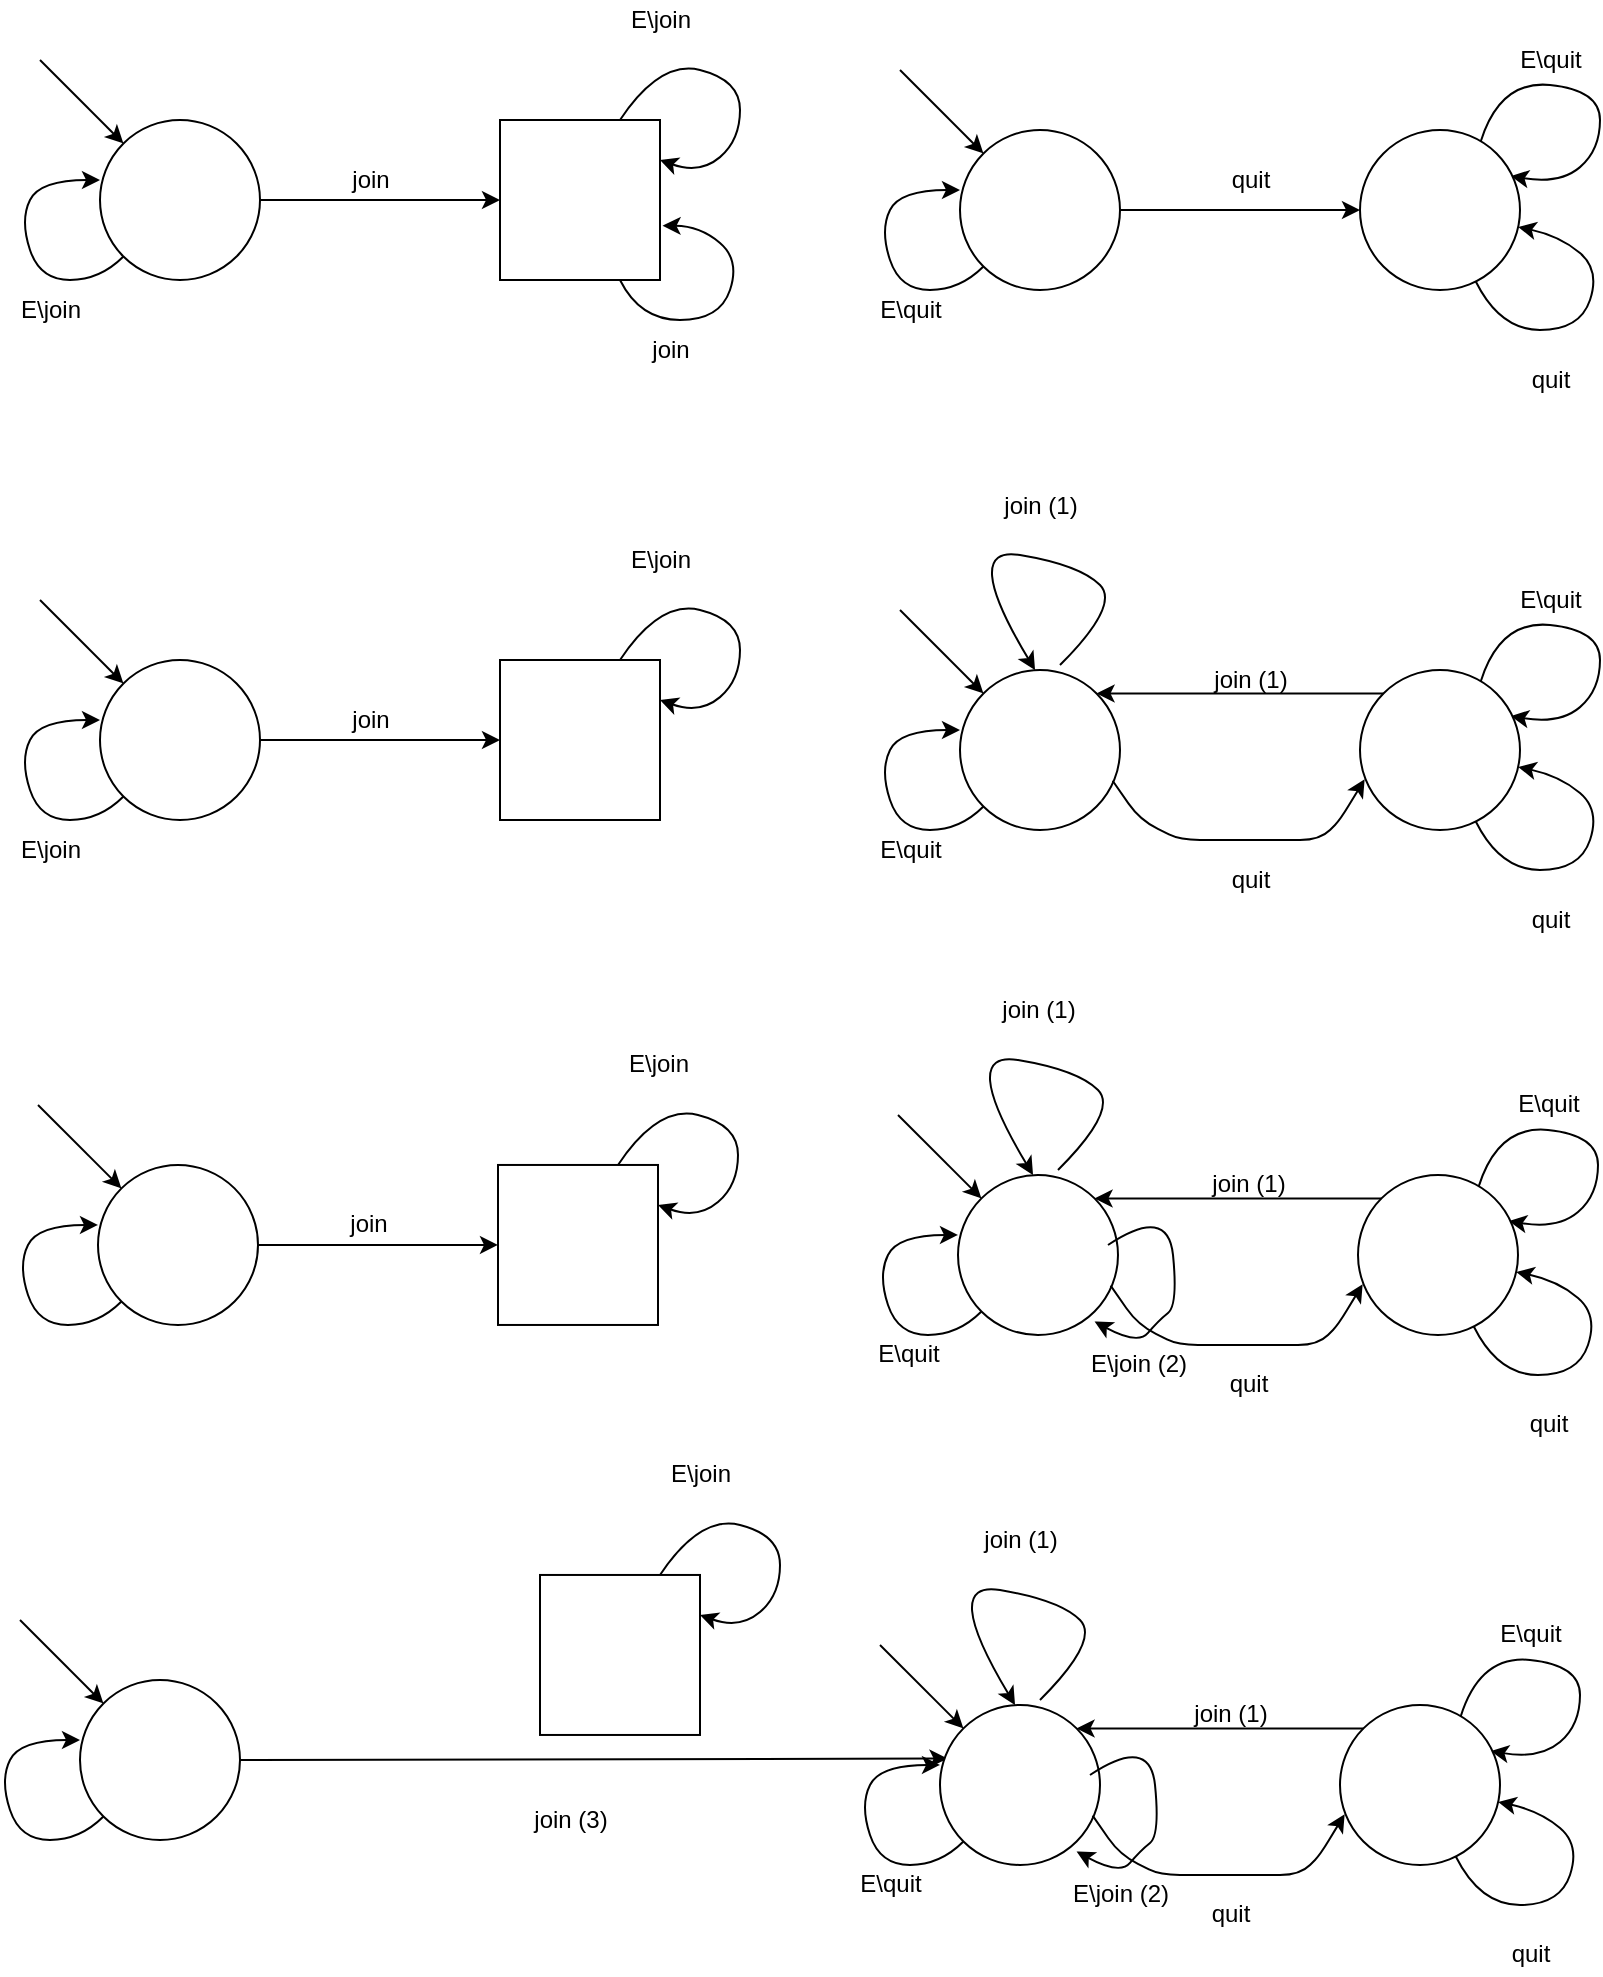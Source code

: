 <mxfile version="14.5.3" type="github">
  <diagram id="Ow7XXK1PikN14GVvSEU8" name="Page-1">
    <mxGraphModel dx="1350" dy="804" grid="1" gridSize="10" guides="1" tooltips="1" connect="1" arrows="1" fold="1" page="1" pageScale="1" pageWidth="827" pageHeight="1169" math="0" shadow="0">
      <root>
        <mxCell id="0" />
        <mxCell id="1" parent="0" />
        <mxCell id="oyKfMeNTfIV8HZ3sEzMM-3" value="" style="curved=1;endArrow=classic;html=1;entryX=0;entryY=0.375;entryDx=0;entryDy=0;exitX=0;exitY=1;exitDx=0;exitDy=0;entryPerimeter=0;" edge="1" parent="1" source="oyKfMeNTfIV8HZ3sEzMM-4" target="oyKfMeNTfIV8HZ3sEzMM-4">
          <mxGeometry width="50" height="50" relative="1" as="geometry">
            <mxPoint x="140" y="430" as="sourcePoint" />
            <mxPoint x="190" y="380" as="targetPoint" />
            <Array as="points">
              <mxPoint x="60" y="230" />
              <mxPoint x="30" y="230" />
              <mxPoint x="20" y="200" />
              <mxPoint x="30" y="180" />
            </Array>
          </mxGeometry>
        </mxCell>
        <mxCell id="oyKfMeNTfIV8HZ3sEzMM-4" value="" style="ellipse;whiteSpace=wrap;html=1;aspect=fixed;" vertex="1" parent="1">
          <mxGeometry x="60" y="150" width="80" height="80" as="geometry" />
        </mxCell>
        <mxCell id="oyKfMeNTfIV8HZ3sEzMM-6" value="" style="endArrow=classic;html=1;entryX=0;entryY=0;entryDx=0;entryDy=0;" edge="1" parent="1" target="oyKfMeNTfIV8HZ3sEzMM-4">
          <mxGeometry width="50" height="50" relative="1" as="geometry">
            <mxPoint x="30" y="120" as="sourcePoint" />
            <mxPoint x="20" y="170" as="targetPoint" />
          </mxGeometry>
        </mxCell>
        <mxCell id="oyKfMeNTfIV8HZ3sEzMM-7" value="" style="whiteSpace=wrap;html=1;aspect=fixed;" vertex="1" parent="1">
          <mxGeometry x="260" y="150" width="80" height="80" as="geometry" />
        </mxCell>
        <mxCell id="oyKfMeNTfIV8HZ3sEzMM-8" value="" style="endArrow=classic;html=1;entryX=0;entryY=0.5;entryDx=0;entryDy=0;exitX=1;exitY=0.5;exitDx=0;exitDy=0;" edge="1" parent="1" source="oyKfMeNTfIV8HZ3sEzMM-4" target="oyKfMeNTfIV8HZ3sEzMM-7">
          <mxGeometry width="50" height="50" relative="1" as="geometry">
            <mxPoint x="520" y="190" as="sourcePoint" />
            <mxPoint x="570" y="140" as="targetPoint" />
          </mxGeometry>
        </mxCell>
        <mxCell id="oyKfMeNTfIV8HZ3sEzMM-10" value="" style="curved=1;endArrow=classic;html=1;exitX=0.75;exitY=1;exitDx=0;exitDy=0;entryX=1.016;entryY=0.661;entryDx=0;entryDy=0;entryPerimeter=0;" edge="1" parent="1" source="oyKfMeNTfIV8HZ3sEzMM-7" target="oyKfMeNTfIV8HZ3sEzMM-7">
          <mxGeometry width="50" height="50" relative="1" as="geometry">
            <mxPoint x="350" y="250" as="sourcePoint" />
            <mxPoint x="400" y="200" as="targetPoint" />
            <Array as="points">
              <mxPoint x="330" y="250" />
              <mxPoint x="370" y="250" />
              <mxPoint x="380" y="220" />
              <mxPoint x="360" y="203" />
            </Array>
          </mxGeometry>
        </mxCell>
        <mxCell id="oyKfMeNTfIV8HZ3sEzMM-11" value="" style="curved=1;endArrow=classic;html=1;exitX=0.75;exitY=0;exitDx=0;exitDy=0;entryX=1;entryY=0.25;entryDx=0;entryDy=0;" edge="1" parent="1" source="oyKfMeNTfIV8HZ3sEzMM-7" target="oyKfMeNTfIV8HZ3sEzMM-7">
          <mxGeometry width="50" height="50" relative="1" as="geometry">
            <mxPoint x="371.28" y="130.0" as="sourcePoint" />
            <mxPoint x="350" y="157.12" as="targetPoint" />
            <Array as="points">
              <mxPoint x="340" y="120" />
              <mxPoint x="380" y="130" />
              <mxPoint x="380" y="160" />
              <mxPoint x="360" y="177.12" />
            </Array>
          </mxGeometry>
        </mxCell>
        <mxCell id="oyKfMeNTfIV8HZ3sEzMM-12" value="" style="curved=1;endArrow=classic;html=1;entryX=0;entryY=0.375;entryDx=0;entryDy=0;exitX=0;exitY=1;exitDx=0;exitDy=0;entryPerimeter=0;" edge="1" parent="1" source="oyKfMeNTfIV8HZ3sEzMM-13" target="oyKfMeNTfIV8HZ3sEzMM-13">
          <mxGeometry width="50" height="50" relative="1" as="geometry">
            <mxPoint x="570" y="435" as="sourcePoint" />
            <mxPoint x="620" y="385" as="targetPoint" />
            <Array as="points">
              <mxPoint x="490" y="235" />
              <mxPoint x="460" y="235" />
              <mxPoint x="450" y="205" />
              <mxPoint x="460" y="185" />
            </Array>
          </mxGeometry>
        </mxCell>
        <mxCell id="oyKfMeNTfIV8HZ3sEzMM-13" value="" style="ellipse;whiteSpace=wrap;html=1;aspect=fixed;" vertex="1" parent="1">
          <mxGeometry x="490" y="155" width="80" height="80" as="geometry" />
        </mxCell>
        <mxCell id="oyKfMeNTfIV8HZ3sEzMM-14" value="" style="endArrow=classic;html=1;entryX=0;entryY=0;entryDx=0;entryDy=0;" edge="1" parent="1" target="oyKfMeNTfIV8HZ3sEzMM-13">
          <mxGeometry width="50" height="50" relative="1" as="geometry">
            <mxPoint x="460" y="125" as="sourcePoint" />
            <mxPoint x="450" y="175" as="targetPoint" />
          </mxGeometry>
        </mxCell>
        <mxCell id="oyKfMeNTfIV8HZ3sEzMM-16" value="" style="endArrow=classic;html=1;entryX=0;entryY=0.5;entryDx=0;entryDy=0;exitX=1;exitY=0.5;exitDx=0;exitDy=0;" edge="1" parent="1" source="oyKfMeNTfIV8HZ3sEzMM-13">
          <mxGeometry width="50" height="50" relative="1" as="geometry">
            <mxPoint x="950" y="195" as="sourcePoint" />
            <mxPoint x="690" y="195" as="targetPoint" />
          </mxGeometry>
        </mxCell>
        <mxCell id="oyKfMeNTfIV8HZ3sEzMM-17" value="" style="curved=1;endArrow=classic;html=1;" edge="1" parent="1" source="oyKfMeNTfIV8HZ3sEzMM-19" target="oyKfMeNTfIV8HZ3sEzMM-19">
          <mxGeometry width="50" height="50" relative="1" as="geometry">
            <mxPoint x="750" y="235" as="sourcePoint" />
            <mxPoint x="771.28" y="207.88" as="targetPoint" />
            <Array as="points">
              <mxPoint x="760" y="255" />
              <mxPoint x="800" y="255" />
              <mxPoint x="810" y="225" />
              <mxPoint x="790" y="208" />
            </Array>
          </mxGeometry>
        </mxCell>
        <mxCell id="oyKfMeNTfIV8HZ3sEzMM-18" value="" style="curved=1;endArrow=classic;html=1;exitX=0.754;exitY=0.073;exitDx=0;exitDy=0;entryX=0.942;entryY=0.288;entryDx=0;entryDy=0;entryPerimeter=0;exitPerimeter=0;" edge="1" parent="1" source="oyKfMeNTfIV8HZ3sEzMM-19" target="oyKfMeNTfIV8HZ3sEzMM-19">
          <mxGeometry width="50" height="50" relative="1" as="geometry">
            <mxPoint x="750" y="155" as="sourcePoint" />
            <mxPoint x="770" y="175" as="targetPoint" />
            <Array as="points">
              <mxPoint x="760" y="130" />
              <mxPoint x="810" y="135" />
              <mxPoint x="810" y="165" />
              <mxPoint x="790" y="182.12" />
            </Array>
          </mxGeometry>
        </mxCell>
        <mxCell id="oyKfMeNTfIV8HZ3sEzMM-19" value="" style="ellipse;whiteSpace=wrap;html=1;aspect=fixed;" vertex="1" parent="1">
          <mxGeometry x="690" y="155" width="80" height="80" as="geometry" />
        </mxCell>
        <mxCell id="oyKfMeNTfIV8HZ3sEzMM-25" value="" style="curved=1;endArrow=classic;html=1;entryX=0.344;entryY=0.031;entryDx=0;entryDy=0;entryPerimeter=0;exitX=0.5;exitY=0;exitDx=0;exitDy=0;" edge="1" parent="1">
          <mxGeometry width="50" height="50" relative="1" as="geometry">
            <mxPoint x="540" y="422.52" as="sourcePoint" />
            <mxPoint x="527.52" y="425" as="targetPoint" />
            <Array as="points">
              <mxPoint x="570" y="392.52" />
              <mxPoint x="550" y="372.52" />
              <mxPoint x="490" y="362.52" />
            </Array>
          </mxGeometry>
        </mxCell>
        <mxCell id="oyKfMeNTfIV8HZ3sEzMM-35" value="E\join" style="text;html=1;align=center;verticalAlign=middle;resizable=0;points=[];autosize=1;" vertex="1" parent="1">
          <mxGeometry x="10" y="235" width="50" height="20" as="geometry" />
        </mxCell>
        <mxCell id="oyKfMeNTfIV8HZ3sEzMM-36" value="E\join" style="text;html=1;align=center;verticalAlign=middle;resizable=0;points=[];autosize=1;" vertex="1" parent="1">
          <mxGeometry x="315" y="90" width="50" height="20" as="geometry" />
        </mxCell>
        <mxCell id="oyKfMeNTfIV8HZ3sEzMM-37" value="join" style="text;html=1;align=center;verticalAlign=middle;resizable=0;points=[];autosize=1;" vertex="1" parent="1">
          <mxGeometry x="330" y="255" width="30" height="20" as="geometry" />
        </mxCell>
        <mxCell id="oyKfMeNTfIV8HZ3sEzMM-39" value="join" style="text;html=1;align=center;verticalAlign=middle;resizable=0;points=[];autosize=1;" vertex="1" parent="1">
          <mxGeometry x="180" y="170" width="30" height="20" as="geometry" />
        </mxCell>
        <mxCell id="oyKfMeNTfIV8HZ3sEzMM-40" value="E\quit" style="text;html=1;align=center;verticalAlign=middle;resizable=0;points=[];autosize=1;" vertex="1" parent="1">
          <mxGeometry x="440" y="235" width="50" height="20" as="geometry" />
        </mxCell>
        <mxCell id="oyKfMeNTfIV8HZ3sEzMM-41" value="quit" style="text;html=1;align=center;verticalAlign=middle;resizable=0;points=[];autosize=1;" vertex="1" parent="1">
          <mxGeometry x="620" y="170" width="30" height="20" as="geometry" />
        </mxCell>
        <mxCell id="oyKfMeNTfIV8HZ3sEzMM-42" value="quit" style="text;html=1;align=center;verticalAlign=middle;resizable=0;points=[];autosize=1;" vertex="1" parent="1">
          <mxGeometry x="770" y="270" width="30" height="20" as="geometry" />
        </mxCell>
        <mxCell id="oyKfMeNTfIV8HZ3sEzMM-43" value="E\quit" style="text;html=1;align=center;verticalAlign=middle;resizable=0;points=[];autosize=1;" vertex="1" parent="1">
          <mxGeometry x="760" y="110" width="50" height="20" as="geometry" />
        </mxCell>
        <mxCell id="oyKfMeNTfIV8HZ3sEzMM-46" value="join (1)" style="text;html=1;align=center;verticalAlign=middle;resizable=0;points=[];autosize=1;" vertex="1" parent="1">
          <mxGeometry x="505" y="332.52" width="50" height="20" as="geometry" />
        </mxCell>
        <mxCell id="oyKfMeNTfIV8HZ3sEzMM-58" value="" style="curved=1;endArrow=classic;html=1;entryX=0;entryY=0.375;entryDx=0;entryDy=0;exitX=0;exitY=1;exitDx=0;exitDy=0;entryPerimeter=0;" edge="1" parent="1" source="oyKfMeNTfIV8HZ3sEzMM-59" target="oyKfMeNTfIV8HZ3sEzMM-59">
          <mxGeometry width="50" height="50" relative="1" as="geometry">
            <mxPoint x="140" y="700" as="sourcePoint" />
            <mxPoint x="190" y="650" as="targetPoint" />
            <Array as="points">
              <mxPoint x="60" y="500" />
              <mxPoint x="30" y="500" />
              <mxPoint x="20" y="470" />
              <mxPoint x="30" y="450" />
            </Array>
          </mxGeometry>
        </mxCell>
        <mxCell id="oyKfMeNTfIV8HZ3sEzMM-59" value="" style="ellipse;whiteSpace=wrap;html=1;aspect=fixed;" vertex="1" parent="1">
          <mxGeometry x="60" y="420" width="80" height="80" as="geometry" />
        </mxCell>
        <mxCell id="oyKfMeNTfIV8HZ3sEzMM-60" value="" style="endArrow=classic;html=1;entryX=0;entryY=0;entryDx=0;entryDy=0;" edge="1" parent="1" target="oyKfMeNTfIV8HZ3sEzMM-59">
          <mxGeometry width="50" height="50" relative="1" as="geometry">
            <mxPoint x="30" y="390" as="sourcePoint" />
            <mxPoint x="20" y="440" as="targetPoint" />
          </mxGeometry>
        </mxCell>
        <mxCell id="oyKfMeNTfIV8HZ3sEzMM-61" value="" style="whiteSpace=wrap;html=1;aspect=fixed;" vertex="1" parent="1">
          <mxGeometry x="260" y="420" width="80" height="80" as="geometry" />
        </mxCell>
        <mxCell id="oyKfMeNTfIV8HZ3sEzMM-62" value="" style="endArrow=classic;html=1;entryX=0;entryY=0.5;entryDx=0;entryDy=0;exitX=1;exitY=0.5;exitDx=0;exitDy=0;" edge="1" parent="1" source="oyKfMeNTfIV8HZ3sEzMM-59" target="oyKfMeNTfIV8HZ3sEzMM-61">
          <mxGeometry width="50" height="50" relative="1" as="geometry">
            <mxPoint x="520" y="460" as="sourcePoint" />
            <mxPoint x="570" y="410" as="targetPoint" />
          </mxGeometry>
        </mxCell>
        <mxCell id="oyKfMeNTfIV8HZ3sEzMM-64" value="" style="curved=1;endArrow=classic;html=1;exitX=0.75;exitY=0;exitDx=0;exitDy=0;entryX=1;entryY=0.25;entryDx=0;entryDy=0;" edge="1" parent="1" source="oyKfMeNTfIV8HZ3sEzMM-61" target="oyKfMeNTfIV8HZ3sEzMM-61">
          <mxGeometry width="50" height="50" relative="1" as="geometry">
            <mxPoint x="371.28" y="400.0" as="sourcePoint" />
            <mxPoint x="350" y="427.12" as="targetPoint" />
            <Array as="points">
              <mxPoint x="340" y="390" />
              <mxPoint x="380" y="400" />
              <mxPoint x="380" y="430" />
              <mxPoint x="360" y="447.12" />
            </Array>
          </mxGeometry>
        </mxCell>
        <mxCell id="oyKfMeNTfIV8HZ3sEzMM-65" value="" style="curved=1;endArrow=classic;html=1;entryX=0;entryY=0.375;entryDx=0;entryDy=0;exitX=0;exitY=1;exitDx=0;exitDy=0;entryPerimeter=0;" edge="1" parent="1" source="oyKfMeNTfIV8HZ3sEzMM-66" target="oyKfMeNTfIV8HZ3sEzMM-66">
          <mxGeometry width="50" height="50" relative="1" as="geometry">
            <mxPoint x="570" y="705" as="sourcePoint" />
            <mxPoint x="620" y="655" as="targetPoint" />
            <Array as="points">
              <mxPoint x="490" y="505" />
              <mxPoint x="460" y="505" />
              <mxPoint x="450" y="475" />
              <mxPoint x="460" y="455" />
            </Array>
          </mxGeometry>
        </mxCell>
        <mxCell id="oyKfMeNTfIV8HZ3sEzMM-66" value="" style="ellipse;whiteSpace=wrap;html=1;aspect=fixed;" vertex="1" parent="1">
          <mxGeometry x="490" y="425" width="80" height="80" as="geometry" />
        </mxCell>
        <mxCell id="oyKfMeNTfIV8HZ3sEzMM-67" value="" style="endArrow=classic;html=1;entryX=0;entryY=0;entryDx=0;entryDy=0;" edge="1" parent="1" target="oyKfMeNTfIV8HZ3sEzMM-66">
          <mxGeometry width="50" height="50" relative="1" as="geometry">
            <mxPoint x="460" y="395" as="sourcePoint" />
            <mxPoint x="450" y="445" as="targetPoint" />
          </mxGeometry>
        </mxCell>
        <mxCell id="oyKfMeNTfIV8HZ3sEzMM-68" value="" style="endArrow=classic;html=1;entryX=0.029;entryY=0.683;entryDx=0;entryDy=0;exitX=0.954;exitY=0.692;exitDx=0;exitDy=0;exitPerimeter=0;entryPerimeter=0;" edge="1" parent="1" source="oyKfMeNTfIV8HZ3sEzMM-66" target="oyKfMeNTfIV8HZ3sEzMM-71">
          <mxGeometry width="50" height="50" relative="1" as="geometry">
            <mxPoint x="950" y="465" as="sourcePoint" />
            <mxPoint x="690" y="465" as="targetPoint" />
            <Array as="points">
              <mxPoint x="580" y="500" />
              <mxPoint x="600" y="510" />
              <mxPoint x="670" y="510" />
              <mxPoint x="680" y="500" />
            </Array>
          </mxGeometry>
        </mxCell>
        <mxCell id="oyKfMeNTfIV8HZ3sEzMM-69" value="" style="curved=1;endArrow=classic;html=1;" edge="1" parent="1" source="oyKfMeNTfIV8HZ3sEzMM-71" target="oyKfMeNTfIV8HZ3sEzMM-71">
          <mxGeometry width="50" height="50" relative="1" as="geometry">
            <mxPoint x="750" y="505" as="sourcePoint" />
            <mxPoint x="771.28" y="477.88" as="targetPoint" />
            <Array as="points">
              <mxPoint x="760" y="525" />
              <mxPoint x="800" y="525" />
              <mxPoint x="810" y="495" />
              <mxPoint x="790" y="478" />
            </Array>
          </mxGeometry>
        </mxCell>
        <mxCell id="oyKfMeNTfIV8HZ3sEzMM-70" value="" style="curved=1;endArrow=classic;html=1;exitX=0.754;exitY=0.073;exitDx=0;exitDy=0;entryX=0.942;entryY=0.288;entryDx=0;entryDy=0;entryPerimeter=0;exitPerimeter=0;" edge="1" parent="1" source="oyKfMeNTfIV8HZ3sEzMM-71" target="oyKfMeNTfIV8HZ3sEzMM-71">
          <mxGeometry width="50" height="50" relative="1" as="geometry">
            <mxPoint x="750" y="425" as="sourcePoint" />
            <mxPoint x="770" y="445" as="targetPoint" />
            <Array as="points">
              <mxPoint x="760" y="400" />
              <mxPoint x="810" y="405" />
              <mxPoint x="810" y="435" />
              <mxPoint x="790" y="452.12" />
            </Array>
          </mxGeometry>
        </mxCell>
        <mxCell id="oyKfMeNTfIV8HZ3sEzMM-71" value="" style="ellipse;whiteSpace=wrap;html=1;aspect=fixed;" vertex="1" parent="1">
          <mxGeometry x="690" y="425" width="80" height="80" as="geometry" />
        </mxCell>
        <mxCell id="oyKfMeNTfIV8HZ3sEzMM-72" value="E\join" style="text;html=1;align=center;verticalAlign=middle;resizable=0;points=[];autosize=1;" vertex="1" parent="1">
          <mxGeometry x="10" y="505" width="50" height="20" as="geometry" />
        </mxCell>
        <mxCell id="oyKfMeNTfIV8HZ3sEzMM-73" value="E\join" style="text;html=1;align=center;verticalAlign=middle;resizable=0;points=[];autosize=1;" vertex="1" parent="1">
          <mxGeometry x="315" y="360" width="50" height="20" as="geometry" />
        </mxCell>
        <mxCell id="oyKfMeNTfIV8HZ3sEzMM-75" value="join" style="text;html=1;align=center;verticalAlign=middle;resizable=0;points=[];autosize=1;" vertex="1" parent="1">
          <mxGeometry x="180" y="440" width="30" height="20" as="geometry" />
        </mxCell>
        <mxCell id="oyKfMeNTfIV8HZ3sEzMM-76" value="E\quit" style="text;html=1;align=center;verticalAlign=middle;resizable=0;points=[];autosize=1;" vertex="1" parent="1">
          <mxGeometry x="440" y="505" width="50" height="20" as="geometry" />
        </mxCell>
        <mxCell id="oyKfMeNTfIV8HZ3sEzMM-77" value="quit" style="text;html=1;align=center;verticalAlign=middle;resizable=0;points=[];autosize=1;" vertex="1" parent="1">
          <mxGeometry x="620" y="520" width="30" height="20" as="geometry" />
        </mxCell>
        <mxCell id="oyKfMeNTfIV8HZ3sEzMM-78" value="quit" style="text;html=1;align=center;verticalAlign=middle;resizable=0;points=[];autosize=1;" vertex="1" parent="1">
          <mxGeometry x="770" y="540" width="30" height="20" as="geometry" />
        </mxCell>
        <mxCell id="oyKfMeNTfIV8HZ3sEzMM-79" value="E\quit" style="text;html=1;align=center;verticalAlign=middle;resizable=0;points=[];autosize=1;" vertex="1" parent="1">
          <mxGeometry x="760" y="380" width="50" height="20" as="geometry" />
        </mxCell>
        <mxCell id="oyKfMeNTfIV8HZ3sEzMM-80" value="" style="endArrow=classic;html=1;exitX=0;exitY=0;exitDx=0;exitDy=0;entryX=1;entryY=0;entryDx=0;entryDy=0;" edge="1" parent="1" source="oyKfMeNTfIV8HZ3sEzMM-71" target="oyKfMeNTfIV8HZ3sEzMM-66">
          <mxGeometry width="50" height="50" relative="1" as="geometry">
            <mxPoint x="340" y="510" as="sourcePoint" />
            <mxPoint x="390" y="460" as="targetPoint" />
          </mxGeometry>
        </mxCell>
        <mxCell id="oyKfMeNTfIV8HZ3sEzMM-81" value="join (1)" style="text;html=1;align=center;verticalAlign=middle;resizable=0;points=[];autosize=1;" vertex="1" parent="1">
          <mxGeometry x="610" y="420" width="50" height="20" as="geometry" />
        </mxCell>
        <mxCell id="oyKfMeNTfIV8HZ3sEzMM-82" value="" style="curved=1;endArrow=classic;html=1;entryX=0.344;entryY=0.031;entryDx=0;entryDy=0;entryPerimeter=0;exitX=0.5;exitY=0;exitDx=0;exitDy=0;" edge="1" parent="1">
          <mxGeometry width="50" height="50" relative="1" as="geometry">
            <mxPoint x="539" y="675" as="sourcePoint" />
            <mxPoint x="526.52" y="677.48" as="targetPoint" />
            <Array as="points">
              <mxPoint x="569" y="645" />
              <mxPoint x="549" y="625" />
              <mxPoint x="489" y="615" />
            </Array>
          </mxGeometry>
        </mxCell>
        <mxCell id="oyKfMeNTfIV8HZ3sEzMM-83" value="join (1)" style="text;html=1;align=center;verticalAlign=middle;resizable=0;points=[];autosize=1;" vertex="1" parent="1">
          <mxGeometry x="504" y="585" width="50" height="20" as="geometry" />
        </mxCell>
        <mxCell id="oyKfMeNTfIV8HZ3sEzMM-84" value="" style="curved=1;endArrow=classic;html=1;entryX=0;entryY=0.375;entryDx=0;entryDy=0;exitX=0;exitY=1;exitDx=0;exitDy=0;entryPerimeter=0;" edge="1" parent="1" source="oyKfMeNTfIV8HZ3sEzMM-85" target="oyKfMeNTfIV8HZ3sEzMM-85">
          <mxGeometry width="50" height="50" relative="1" as="geometry">
            <mxPoint x="139" y="952.48" as="sourcePoint" />
            <mxPoint x="189" y="902.48" as="targetPoint" />
            <Array as="points">
              <mxPoint x="59" y="752.48" />
              <mxPoint x="29" y="752.48" />
              <mxPoint x="19" y="722.48" />
              <mxPoint x="29" y="702.48" />
            </Array>
          </mxGeometry>
        </mxCell>
        <mxCell id="oyKfMeNTfIV8HZ3sEzMM-85" value="" style="ellipse;whiteSpace=wrap;html=1;aspect=fixed;" vertex="1" parent="1">
          <mxGeometry x="59" y="672.48" width="80" height="80" as="geometry" />
        </mxCell>
        <mxCell id="oyKfMeNTfIV8HZ3sEzMM-86" value="" style="endArrow=classic;html=1;entryX=0;entryY=0;entryDx=0;entryDy=0;" edge="1" parent="1" target="oyKfMeNTfIV8HZ3sEzMM-85">
          <mxGeometry width="50" height="50" relative="1" as="geometry">
            <mxPoint x="29" y="642.48" as="sourcePoint" />
            <mxPoint x="19" y="692.48" as="targetPoint" />
          </mxGeometry>
        </mxCell>
        <mxCell id="oyKfMeNTfIV8HZ3sEzMM-87" value="" style="whiteSpace=wrap;html=1;aspect=fixed;" vertex="1" parent="1">
          <mxGeometry x="259" y="672.48" width="80" height="80" as="geometry" />
        </mxCell>
        <mxCell id="oyKfMeNTfIV8HZ3sEzMM-88" value="" style="endArrow=classic;html=1;entryX=0;entryY=0.5;entryDx=0;entryDy=0;exitX=1;exitY=0.5;exitDx=0;exitDy=0;" edge="1" parent="1" source="oyKfMeNTfIV8HZ3sEzMM-85" target="oyKfMeNTfIV8HZ3sEzMM-87">
          <mxGeometry width="50" height="50" relative="1" as="geometry">
            <mxPoint x="519" y="712.48" as="sourcePoint" />
            <mxPoint x="569" y="662.48" as="targetPoint" />
          </mxGeometry>
        </mxCell>
        <mxCell id="oyKfMeNTfIV8HZ3sEzMM-89" value="" style="curved=1;endArrow=classic;html=1;exitX=0.75;exitY=0;exitDx=0;exitDy=0;entryX=1;entryY=0.25;entryDx=0;entryDy=0;" edge="1" parent="1" source="oyKfMeNTfIV8HZ3sEzMM-87" target="oyKfMeNTfIV8HZ3sEzMM-87">
          <mxGeometry width="50" height="50" relative="1" as="geometry">
            <mxPoint x="370.28" y="652.48" as="sourcePoint" />
            <mxPoint x="349" y="679.6" as="targetPoint" />
            <Array as="points">
              <mxPoint x="339" y="642.48" />
              <mxPoint x="379" y="652.48" />
              <mxPoint x="379" y="682.48" />
              <mxPoint x="359" y="699.6" />
            </Array>
          </mxGeometry>
        </mxCell>
        <mxCell id="oyKfMeNTfIV8HZ3sEzMM-90" value="" style="curved=1;endArrow=classic;html=1;entryX=0;entryY=0.375;entryDx=0;entryDy=0;exitX=0;exitY=1;exitDx=0;exitDy=0;entryPerimeter=0;" edge="1" parent="1" source="oyKfMeNTfIV8HZ3sEzMM-91" target="oyKfMeNTfIV8HZ3sEzMM-91">
          <mxGeometry width="50" height="50" relative="1" as="geometry">
            <mxPoint x="569" y="957.48" as="sourcePoint" />
            <mxPoint x="619" y="907.48" as="targetPoint" />
            <Array as="points">
              <mxPoint x="489" y="757.48" />
              <mxPoint x="459" y="757.48" />
              <mxPoint x="449" y="727.48" />
              <mxPoint x="459" y="707.48" />
            </Array>
          </mxGeometry>
        </mxCell>
        <mxCell id="oyKfMeNTfIV8HZ3sEzMM-91" value="" style="ellipse;whiteSpace=wrap;html=1;aspect=fixed;" vertex="1" parent="1">
          <mxGeometry x="489" y="677.48" width="80" height="80" as="geometry" />
        </mxCell>
        <mxCell id="oyKfMeNTfIV8HZ3sEzMM-92" value="" style="endArrow=classic;html=1;entryX=0;entryY=0;entryDx=0;entryDy=0;" edge="1" parent="1" target="oyKfMeNTfIV8HZ3sEzMM-91">
          <mxGeometry width="50" height="50" relative="1" as="geometry">
            <mxPoint x="459" y="647.48" as="sourcePoint" />
            <mxPoint x="449" y="697.48" as="targetPoint" />
          </mxGeometry>
        </mxCell>
        <mxCell id="oyKfMeNTfIV8HZ3sEzMM-93" value="" style="endArrow=classic;html=1;entryX=0.029;entryY=0.683;entryDx=0;entryDy=0;exitX=0.954;exitY=0.692;exitDx=0;exitDy=0;exitPerimeter=0;entryPerimeter=0;" edge="1" parent="1" source="oyKfMeNTfIV8HZ3sEzMM-91" target="oyKfMeNTfIV8HZ3sEzMM-96">
          <mxGeometry width="50" height="50" relative="1" as="geometry">
            <mxPoint x="949" y="717.48" as="sourcePoint" />
            <mxPoint x="689" y="717.48" as="targetPoint" />
            <Array as="points">
              <mxPoint x="579" y="752.48" />
              <mxPoint x="599" y="762.48" />
              <mxPoint x="669" y="762.48" />
              <mxPoint x="679" y="752.48" />
            </Array>
          </mxGeometry>
        </mxCell>
        <mxCell id="oyKfMeNTfIV8HZ3sEzMM-94" value="" style="curved=1;endArrow=classic;html=1;" edge="1" parent="1" source="oyKfMeNTfIV8HZ3sEzMM-96" target="oyKfMeNTfIV8HZ3sEzMM-96">
          <mxGeometry width="50" height="50" relative="1" as="geometry">
            <mxPoint x="749" y="757.48" as="sourcePoint" />
            <mxPoint x="770.28" y="730.36" as="targetPoint" />
            <Array as="points">
              <mxPoint x="759" y="777.48" />
              <mxPoint x="799" y="777.48" />
              <mxPoint x="809" y="747.48" />
              <mxPoint x="789" y="730.48" />
            </Array>
          </mxGeometry>
        </mxCell>
        <mxCell id="oyKfMeNTfIV8HZ3sEzMM-95" value="" style="curved=1;endArrow=classic;html=1;exitX=0.754;exitY=0.073;exitDx=0;exitDy=0;entryX=0.942;entryY=0.288;entryDx=0;entryDy=0;entryPerimeter=0;exitPerimeter=0;" edge="1" parent="1" source="oyKfMeNTfIV8HZ3sEzMM-96" target="oyKfMeNTfIV8HZ3sEzMM-96">
          <mxGeometry width="50" height="50" relative="1" as="geometry">
            <mxPoint x="749" y="677.48" as="sourcePoint" />
            <mxPoint x="769" y="697.48" as="targetPoint" />
            <Array as="points">
              <mxPoint x="759" y="652.48" />
              <mxPoint x="809" y="657.48" />
              <mxPoint x="809" y="687.48" />
              <mxPoint x="789" y="704.6" />
            </Array>
          </mxGeometry>
        </mxCell>
        <mxCell id="oyKfMeNTfIV8HZ3sEzMM-96" value="" style="ellipse;whiteSpace=wrap;html=1;aspect=fixed;" vertex="1" parent="1">
          <mxGeometry x="689" y="677.48" width="80" height="80" as="geometry" />
        </mxCell>
        <mxCell id="oyKfMeNTfIV8HZ3sEzMM-97" value="E\join" style="text;html=1;align=center;verticalAlign=middle;resizable=0;points=[];autosize=1;" vertex="1" parent="1">
          <mxGeometry x="314" y="612.48" width="50" height="20" as="geometry" />
        </mxCell>
        <mxCell id="oyKfMeNTfIV8HZ3sEzMM-98" value="join" style="text;html=1;align=center;verticalAlign=middle;resizable=0;points=[];autosize=1;" vertex="1" parent="1">
          <mxGeometry x="179" y="692.48" width="30" height="20" as="geometry" />
        </mxCell>
        <mxCell id="oyKfMeNTfIV8HZ3sEzMM-99" value="E\quit" style="text;html=1;align=center;verticalAlign=middle;resizable=0;points=[];autosize=1;" vertex="1" parent="1">
          <mxGeometry x="439" y="757.48" width="50" height="20" as="geometry" />
        </mxCell>
        <mxCell id="oyKfMeNTfIV8HZ3sEzMM-100" value="quit" style="text;html=1;align=center;verticalAlign=middle;resizable=0;points=[];autosize=1;" vertex="1" parent="1">
          <mxGeometry x="619" y="772.48" width="30" height="20" as="geometry" />
        </mxCell>
        <mxCell id="oyKfMeNTfIV8HZ3sEzMM-101" value="quit" style="text;html=1;align=center;verticalAlign=middle;resizable=0;points=[];autosize=1;" vertex="1" parent="1">
          <mxGeometry x="769" y="792.48" width="30" height="20" as="geometry" />
        </mxCell>
        <mxCell id="oyKfMeNTfIV8HZ3sEzMM-102" value="E\quit" style="text;html=1;align=center;verticalAlign=middle;resizable=0;points=[];autosize=1;" vertex="1" parent="1">
          <mxGeometry x="759" y="632.48" width="50" height="20" as="geometry" />
        </mxCell>
        <mxCell id="oyKfMeNTfIV8HZ3sEzMM-103" value="" style="endArrow=classic;html=1;exitX=0;exitY=0;exitDx=0;exitDy=0;entryX=1;entryY=0;entryDx=0;entryDy=0;" edge="1" parent="1" source="oyKfMeNTfIV8HZ3sEzMM-96" target="oyKfMeNTfIV8HZ3sEzMM-91">
          <mxGeometry width="50" height="50" relative="1" as="geometry">
            <mxPoint x="339" y="762.48" as="sourcePoint" />
            <mxPoint x="389" y="712.48" as="targetPoint" />
          </mxGeometry>
        </mxCell>
        <mxCell id="oyKfMeNTfIV8HZ3sEzMM-104" value="join (1)" style="text;html=1;align=center;verticalAlign=middle;resizable=0;points=[];autosize=1;" vertex="1" parent="1">
          <mxGeometry x="609" y="672.48" width="50" height="20" as="geometry" />
        </mxCell>
        <mxCell id="oyKfMeNTfIV8HZ3sEzMM-105" value="" style="curved=1;endArrow=classic;html=1;exitX=0.75;exitY=0;exitDx=0;exitDy=0;entryX=1;entryY=1;entryDx=0;entryDy=0;" edge="1" parent="1">
          <mxGeometry width="50" height="50" relative="1" as="geometry">
            <mxPoint x="564" y="712.48" as="sourcePoint" />
            <mxPoint x="557.284" y="750.764" as="targetPoint" />
            <Array as="points">
              <mxPoint x="594" y="692.48" />
              <mxPoint x="599" y="742.48" />
              <mxPoint x="589" y="750.48" />
              <mxPoint x="579" y="762.48" />
            </Array>
          </mxGeometry>
        </mxCell>
        <mxCell id="oyKfMeNTfIV8HZ3sEzMM-106" value="E\join (2)" style="text;html=1;align=center;verticalAlign=middle;resizable=0;points=[];autosize=1;" vertex="1" parent="1">
          <mxGeometry x="549" y="762.48" width="60" height="20" as="geometry" />
        </mxCell>
        <mxCell id="oyKfMeNTfIV8HZ3sEzMM-107" value="" style="curved=1;endArrow=classic;html=1;entryX=0.344;entryY=0.031;entryDx=0;entryDy=0;entryPerimeter=0;exitX=0.5;exitY=0;exitDx=0;exitDy=0;" edge="1" parent="1">
          <mxGeometry width="50" height="50" relative="1" as="geometry">
            <mxPoint x="530" y="940" as="sourcePoint" />
            <mxPoint x="517.52" y="942.48" as="targetPoint" />
            <Array as="points">
              <mxPoint x="560" y="910" />
              <mxPoint x="540" y="890" />
              <mxPoint x="480" y="880" />
            </Array>
          </mxGeometry>
        </mxCell>
        <mxCell id="oyKfMeNTfIV8HZ3sEzMM-108" value="join (1)" style="text;html=1;align=center;verticalAlign=middle;resizable=0;points=[];autosize=1;" vertex="1" parent="1">
          <mxGeometry x="495" y="850" width="50" height="20" as="geometry" />
        </mxCell>
        <mxCell id="oyKfMeNTfIV8HZ3sEzMM-109" value="" style="curved=1;endArrow=classic;html=1;entryX=0;entryY=0.375;entryDx=0;entryDy=0;exitX=0;exitY=1;exitDx=0;exitDy=0;entryPerimeter=0;" edge="1" parent="1" source="oyKfMeNTfIV8HZ3sEzMM-110" target="oyKfMeNTfIV8HZ3sEzMM-110">
          <mxGeometry width="50" height="50" relative="1" as="geometry">
            <mxPoint x="130" y="1210" as="sourcePoint" />
            <mxPoint x="180" y="1160" as="targetPoint" />
            <Array as="points">
              <mxPoint x="50" y="1010" />
              <mxPoint x="20" y="1010" />
              <mxPoint x="10" y="980" />
              <mxPoint x="20" y="960" />
            </Array>
          </mxGeometry>
        </mxCell>
        <mxCell id="oyKfMeNTfIV8HZ3sEzMM-110" value="" style="ellipse;whiteSpace=wrap;html=1;aspect=fixed;" vertex="1" parent="1">
          <mxGeometry x="50" y="930" width="80" height="80" as="geometry" />
        </mxCell>
        <mxCell id="oyKfMeNTfIV8HZ3sEzMM-111" value="" style="endArrow=classic;html=1;entryX=0;entryY=0;entryDx=0;entryDy=0;" edge="1" parent="1" target="oyKfMeNTfIV8HZ3sEzMM-110">
          <mxGeometry width="50" height="50" relative="1" as="geometry">
            <mxPoint x="20" y="900.0" as="sourcePoint" />
            <mxPoint x="10" y="950" as="targetPoint" />
          </mxGeometry>
        </mxCell>
        <mxCell id="oyKfMeNTfIV8HZ3sEzMM-112" value="" style="whiteSpace=wrap;html=1;aspect=fixed;" vertex="1" parent="1">
          <mxGeometry x="280" y="877.48" width="80" height="80" as="geometry" />
        </mxCell>
        <mxCell id="oyKfMeNTfIV8HZ3sEzMM-113" value="" style="endArrow=classic;html=1;entryX=0.047;entryY=0.335;entryDx=0;entryDy=0;exitX=1;exitY=0.5;exitDx=0;exitDy=0;entryPerimeter=0;" edge="1" parent="1" source="oyKfMeNTfIV8HZ3sEzMM-110" target="oyKfMeNTfIV8HZ3sEzMM-116">
          <mxGeometry width="50" height="50" relative="1" as="geometry">
            <mxPoint x="510" y="977.48" as="sourcePoint" />
            <mxPoint x="560" y="927.48" as="targetPoint" />
          </mxGeometry>
        </mxCell>
        <mxCell id="oyKfMeNTfIV8HZ3sEzMM-114" value="" style="curved=1;endArrow=classic;html=1;exitX=0.75;exitY=0;exitDx=0;exitDy=0;entryX=1;entryY=0.25;entryDx=0;entryDy=0;" edge="1" parent="1" source="oyKfMeNTfIV8HZ3sEzMM-112" target="oyKfMeNTfIV8HZ3sEzMM-112">
          <mxGeometry width="50" height="50" relative="1" as="geometry">
            <mxPoint x="391.28" y="857.48" as="sourcePoint" />
            <mxPoint x="370" y="884.6" as="targetPoint" />
            <Array as="points">
              <mxPoint x="360" y="847.48" />
              <mxPoint x="400" y="857.48" />
              <mxPoint x="400" y="887.48" />
              <mxPoint x="380" y="904.6" />
            </Array>
          </mxGeometry>
        </mxCell>
        <mxCell id="oyKfMeNTfIV8HZ3sEzMM-115" value="" style="curved=1;endArrow=classic;html=1;entryX=0;entryY=0.375;entryDx=0;entryDy=0;exitX=0;exitY=1;exitDx=0;exitDy=0;entryPerimeter=0;" edge="1" parent="1" source="oyKfMeNTfIV8HZ3sEzMM-116" target="oyKfMeNTfIV8HZ3sEzMM-116">
          <mxGeometry width="50" height="50" relative="1" as="geometry">
            <mxPoint x="560" y="1222.48" as="sourcePoint" />
            <mxPoint x="610" y="1172.48" as="targetPoint" />
            <Array as="points">
              <mxPoint x="480" y="1022.48" />
              <mxPoint x="450" y="1022.48" />
              <mxPoint x="440" y="992.48" />
              <mxPoint x="450" y="972.48" />
            </Array>
          </mxGeometry>
        </mxCell>
        <mxCell id="oyKfMeNTfIV8HZ3sEzMM-116" value="" style="ellipse;whiteSpace=wrap;html=1;aspect=fixed;" vertex="1" parent="1">
          <mxGeometry x="480" y="942.48" width="80" height="80" as="geometry" />
        </mxCell>
        <mxCell id="oyKfMeNTfIV8HZ3sEzMM-117" value="" style="endArrow=classic;html=1;entryX=0;entryY=0;entryDx=0;entryDy=0;" edge="1" parent="1" target="oyKfMeNTfIV8HZ3sEzMM-116">
          <mxGeometry width="50" height="50" relative="1" as="geometry">
            <mxPoint x="450" y="912.48" as="sourcePoint" />
            <mxPoint x="440" y="962.48" as="targetPoint" />
          </mxGeometry>
        </mxCell>
        <mxCell id="oyKfMeNTfIV8HZ3sEzMM-118" value="" style="endArrow=classic;html=1;entryX=0.029;entryY=0.683;entryDx=0;entryDy=0;exitX=0.954;exitY=0.692;exitDx=0;exitDy=0;exitPerimeter=0;entryPerimeter=0;" edge="1" parent="1" source="oyKfMeNTfIV8HZ3sEzMM-116" target="oyKfMeNTfIV8HZ3sEzMM-121">
          <mxGeometry width="50" height="50" relative="1" as="geometry">
            <mxPoint x="940" y="982.48" as="sourcePoint" />
            <mxPoint x="680" y="982.48" as="targetPoint" />
            <Array as="points">
              <mxPoint x="570" y="1017.48" />
              <mxPoint x="590" y="1027.48" />
              <mxPoint x="660" y="1027.48" />
              <mxPoint x="670" y="1017.48" />
            </Array>
          </mxGeometry>
        </mxCell>
        <mxCell id="oyKfMeNTfIV8HZ3sEzMM-119" value="" style="curved=1;endArrow=classic;html=1;" edge="1" parent="1" source="oyKfMeNTfIV8HZ3sEzMM-121" target="oyKfMeNTfIV8HZ3sEzMM-121">
          <mxGeometry width="50" height="50" relative="1" as="geometry">
            <mxPoint x="740" y="1022.48" as="sourcePoint" />
            <mxPoint x="761.28" y="995.36" as="targetPoint" />
            <Array as="points">
              <mxPoint x="750" y="1042.48" />
              <mxPoint x="790" y="1042.48" />
              <mxPoint x="800" y="1012.48" />
              <mxPoint x="780" y="995.48" />
            </Array>
          </mxGeometry>
        </mxCell>
        <mxCell id="oyKfMeNTfIV8HZ3sEzMM-120" value="" style="curved=1;endArrow=classic;html=1;exitX=0.754;exitY=0.073;exitDx=0;exitDy=0;entryX=0.942;entryY=0.288;entryDx=0;entryDy=0;entryPerimeter=0;exitPerimeter=0;" edge="1" parent="1" source="oyKfMeNTfIV8HZ3sEzMM-121" target="oyKfMeNTfIV8HZ3sEzMM-121">
          <mxGeometry width="50" height="50" relative="1" as="geometry">
            <mxPoint x="740" y="942.48" as="sourcePoint" />
            <mxPoint x="760" y="962.48" as="targetPoint" />
            <Array as="points">
              <mxPoint x="750" y="917.48" />
              <mxPoint x="800" y="922.48" />
              <mxPoint x="800" y="952.48" />
              <mxPoint x="780" y="969.6" />
            </Array>
          </mxGeometry>
        </mxCell>
        <mxCell id="oyKfMeNTfIV8HZ3sEzMM-121" value="" style="ellipse;whiteSpace=wrap;html=1;aspect=fixed;" vertex="1" parent="1">
          <mxGeometry x="680" y="942.48" width="80" height="80" as="geometry" />
        </mxCell>
        <mxCell id="oyKfMeNTfIV8HZ3sEzMM-122" value="E\join" style="text;html=1;align=center;verticalAlign=middle;resizable=0;points=[];autosize=1;" vertex="1" parent="1">
          <mxGeometry x="335" y="817.48" width="50" height="20" as="geometry" />
        </mxCell>
        <mxCell id="oyKfMeNTfIV8HZ3sEzMM-123" value="join (3)" style="text;html=1;align=center;verticalAlign=middle;resizable=0;points=[];autosize=1;" vertex="1" parent="1">
          <mxGeometry x="270" y="990" width="50" height="20" as="geometry" />
        </mxCell>
        <mxCell id="oyKfMeNTfIV8HZ3sEzMM-124" value="E\quit" style="text;html=1;align=center;verticalAlign=middle;resizable=0;points=[];autosize=1;" vertex="1" parent="1">
          <mxGeometry x="430" y="1022.48" width="50" height="20" as="geometry" />
        </mxCell>
        <mxCell id="oyKfMeNTfIV8HZ3sEzMM-125" value="quit" style="text;html=1;align=center;verticalAlign=middle;resizable=0;points=[];autosize=1;" vertex="1" parent="1">
          <mxGeometry x="610" y="1037.48" width="30" height="20" as="geometry" />
        </mxCell>
        <mxCell id="oyKfMeNTfIV8HZ3sEzMM-126" value="quit" style="text;html=1;align=center;verticalAlign=middle;resizable=0;points=[];autosize=1;" vertex="1" parent="1">
          <mxGeometry x="760" y="1057.48" width="30" height="20" as="geometry" />
        </mxCell>
        <mxCell id="oyKfMeNTfIV8HZ3sEzMM-127" value="E\quit" style="text;html=1;align=center;verticalAlign=middle;resizable=0;points=[];autosize=1;" vertex="1" parent="1">
          <mxGeometry x="750" y="897.48" width="50" height="20" as="geometry" />
        </mxCell>
        <mxCell id="oyKfMeNTfIV8HZ3sEzMM-128" value="" style="endArrow=classic;html=1;exitX=0;exitY=0;exitDx=0;exitDy=0;entryX=1;entryY=0;entryDx=0;entryDy=0;" edge="1" parent="1" source="oyKfMeNTfIV8HZ3sEzMM-121" target="oyKfMeNTfIV8HZ3sEzMM-116">
          <mxGeometry width="50" height="50" relative="1" as="geometry">
            <mxPoint x="330" y="1027.48" as="sourcePoint" />
            <mxPoint x="380" y="977.48" as="targetPoint" />
          </mxGeometry>
        </mxCell>
        <mxCell id="oyKfMeNTfIV8HZ3sEzMM-129" value="join (1)" style="text;html=1;align=center;verticalAlign=middle;resizable=0;points=[];autosize=1;" vertex="1" parent="1">
          <mxGeometry x="600" y="937.48" width="50" height="20" as="geometry" />
        </mxCell>
        <mxCell id="oyKfMeNTfIV8HZ3sEzMM-130" value="" style="curved=1;endArrow=classic;html=1;exitX=0.75;exitY=0;exitDx=0;exitDy=0;entryX=1;entryY=1;entryDx=0;entryDy=0;" edge="1" parent="1">
          <mxGeometry width="50" height="50" relative="1" as="geometry">
            <mxPoint x="555" y="977.48" as="sourcePoint" />
            <mxPoint x="548.284" y="1015.764" as="targetPoint" />
            <Array as="points">
              <mxPoint x="585" y="957.48" />
              <mxPoint x="590" y="1007.48" />
              <mxPoint x="580" y="1015.48" />
              <mxPoint x="570" y="1027.48" />
            </Array>
          </mxGeometry>
        </mxCell>
        <mxCell id="oyKfMeNTfIV8HZ3sEzMM-131" value="E\join (2)" style="text;html=1;align=center;verticalAlign=middle;resizable=0;points=[];autosize=1;" vertex="1" parent="1">
          <mxGeometry x="540" y="1027.48" width="60" height="20" as="geometry" />
        </mxCell>
      </root>
    </mxGraphModel>
  </diagram>
</mxfile>
